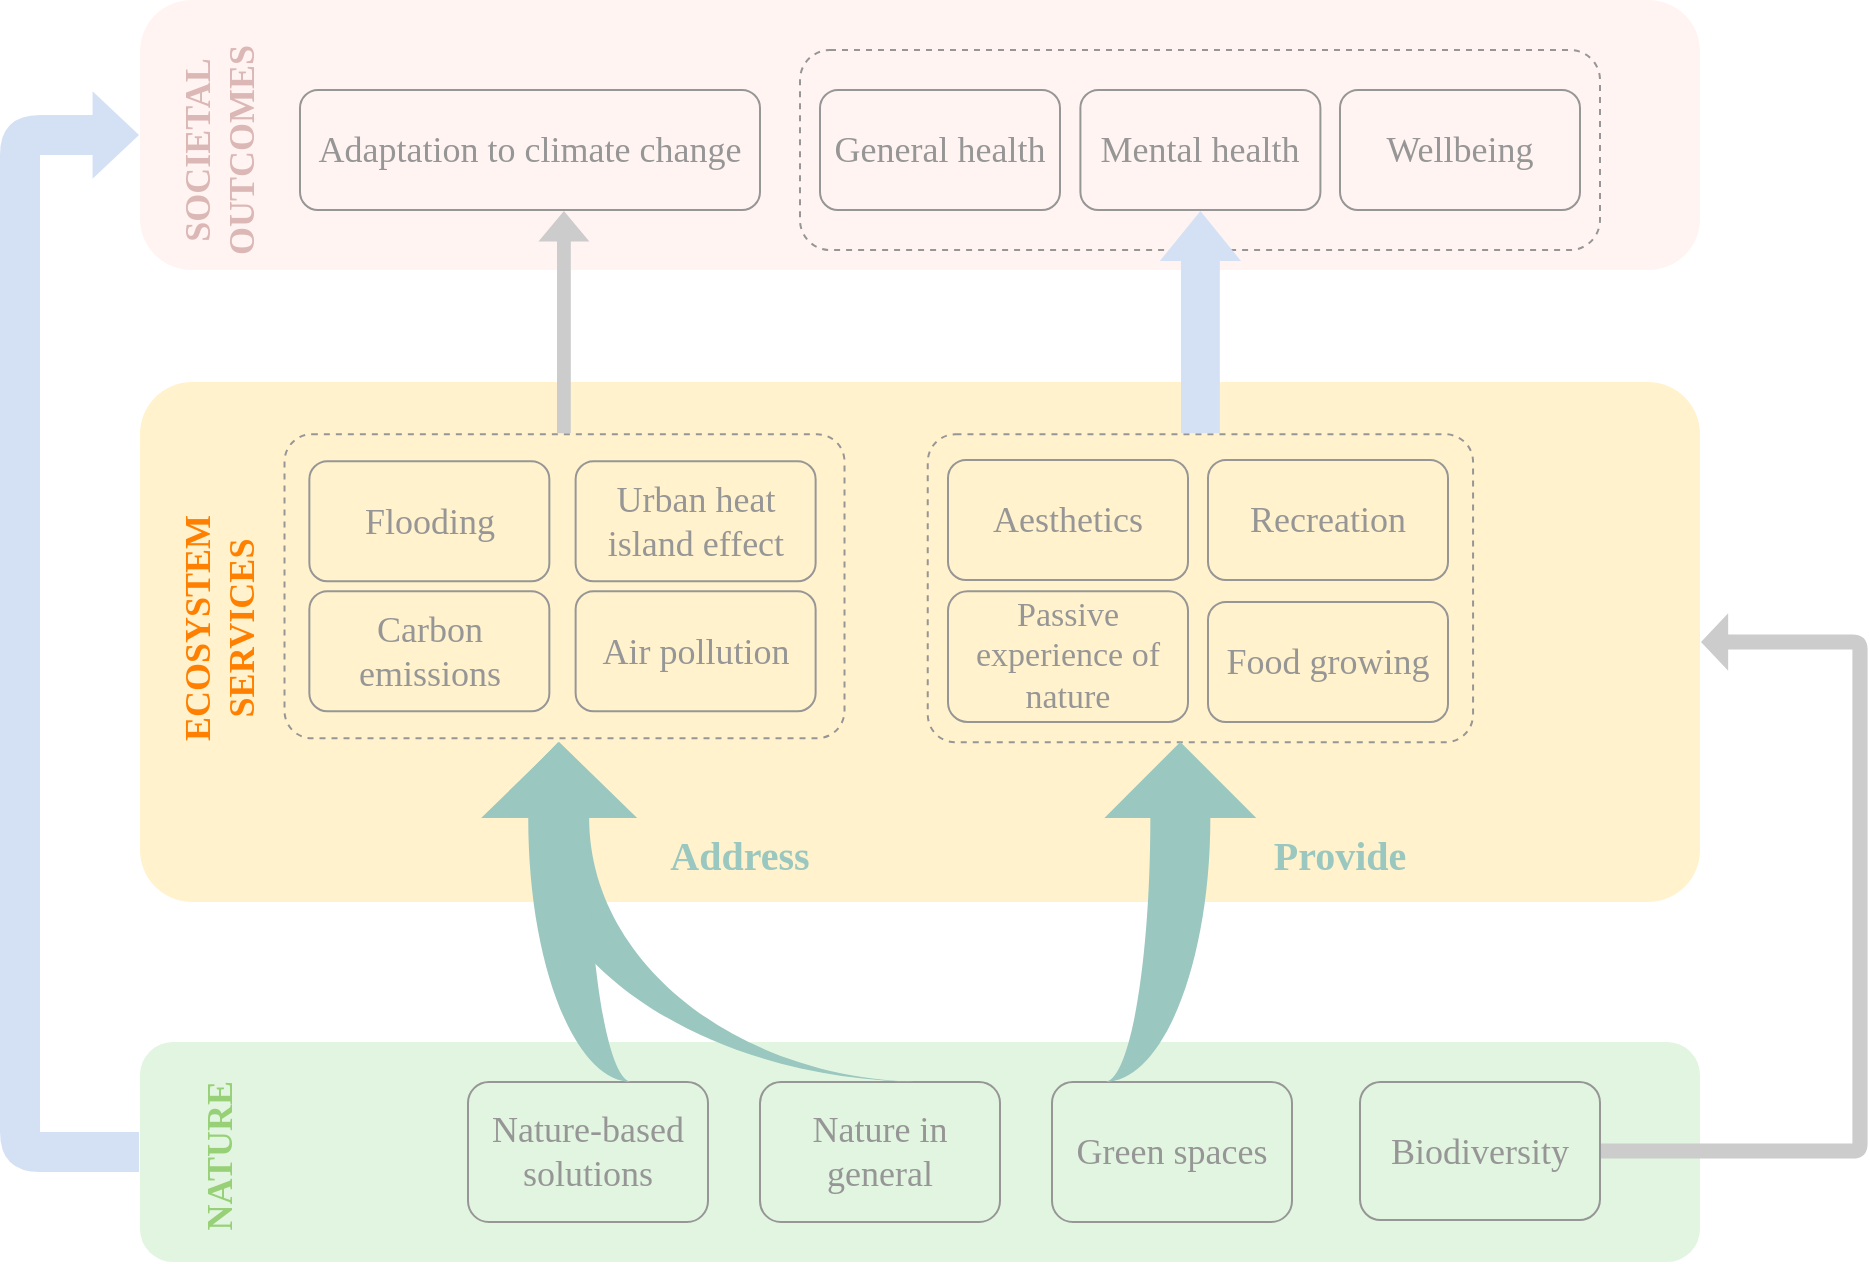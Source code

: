 <mxfile version="13.6.6" type="github">
  <diagram id="3jO2q79QekQxGxMABE4A" name="Page-1">
    <mxGraphModel dx="1481" dy="947" grid="1" gridSize="10" guides="1" tooltips="1" connect="1" arrows="1" fold="1" page="1" pageScale="1" pageWidth="1169" pageHeight="827" math="0" shadow="0" extFonts="CMU Sans Serif^https://fonts.googleapis.com/css?family=CMU+Sans+Serif">
      <root>
        <mxCell id="0" />
        <mxCell id="1" parent="0" />
        <mxCell id="yknS8TGnMi3s3szBie4E-102" value="" style="rounded=1;whiteSpace=wrap;html=1;fontFamily=CMU Sans Serif;fontSize=18;strokeColor=none;arcSize=19;fillColor=#FFF4F2;" parent="1" vertex="1">
          <mxGeometry x="100" y="90" width="780" height="135" as="geometry" />
        </mxCell>
        <mxCell id="yknS8TGnMi3s3szBie4E-4" value="" style="rounded=1;whiteSpace=wrap;html=1;fontFamily=CMU Sans Serif;FType=g;fontSize=16;strokeColor=none;fillColor=#E1F5E0;" parent="1" vertex="1">
          <mxGeometry x="100" y="611" width="780" height="110" as="geometry" />
        </mxCell>
        <mxCell id="yknS8TGnMi3s3szBie4E-74" value="" style="rounded=1;whiteSpace=wrap;html=1;fontFamily=CMU Sans Serif;fontSize=18;fillColor=none;strokeColor=#969696;fontColor=#969696;dashed=1;" parent="1" vertex="1">
          <mxGeometry x="430" y="115" width="400" height="100" as="geometry" />
        </mxCell>
        <mxCell id="yknS8TGnMi3s3szBie4E-77" value="" style="rounded=1;whiteSpace=wrap;html=1;fontFamily=CMU Sans Serif;fontSize=18;strokeColor=none;fillColor=#FFF2CC;arcSize=10;" parent="1" vertex="1">
          <mxGeometry x="100" y="281" width="780" height="260" as="geometry" />
        </mxCell>
        <mxCell id="yknS8TGnMi3s3szBie4E-27" value="" style="rounded=1;whiteSpace=wrap;html=1;fillColor=none;fontFamily=CMU Sans Serif;fontSize=18;arcSize=9;strokeColor=#969696;dashed=1;" parent="1" vertex="1">
          <mxGeometry x="493.87" y="307.13" width="272.67" height="154" as="geometry" />
        </mxCell>
        <mxCell id="yknS8TGnMi3s3szBie4E-26" value="" style="rounded=1;whiteSpace=wrap;html=1;fillColor=none;fontFamily=CMU Sans Serif;fontSize=18;arcSize=9;strokeColor=#969696;dashed=1;" parent="1" vertex="1">
          <mxGeometry x="172.25" y="307.13" width="280" height="152" as="geometry" />
        </mxCell>
        <mxCell id="yknS8TGnMi3s3szBie4E-1" value="Nature in general" style="rounded=1;whiteSpace=wrap;html=1;fontFamily=CMU Sans Serif;FType=g;fontSize=18;fillColor=none;fontColor=#969696;strokeColor=#969696;" parent="1" vertex="1">
          <mxGeometry x="410" y="631" width="120" height="70" as="geometry" />
        </mxCell>
        <mxCell id="yknS8TGnMi3s3szBie4E-2" value="Green spaces" style="rounded=1;whiteSpace=wrap;html=1;fontFamily=CMU Sans Serif;FType=g;fontSize=18;fillColor=none;fontColor=#969696;fontStyle=0;strokeColor=#969696;" parent="1" vertex="1">
          <mxGeometry x="556" y="631" width="120" height="70" as="geometry" />
        </mxCell>
        <mxCell id="yknS8TGnMi3s3szBie4E-3" value="Nature-based solutions" style="rounded=1;whiteSpace=wrap;html=1;fontFamily=CMU Sans Serif;FType=g;fontSize=18;fillColor=none;fontColor=#969696;strokeColor=#969696;" parent="1" vertex="1">
          <mxGeometry x="264" y="631" width="120" height="70" as="geometry" />
        </mxCell>
        <mxCell id="yknS8TGnMi3s3szBie4E-5" value="Flooding" style="rounded=1;whiteSpace=wrap;html=1;fillColor=none;fontFamily=CMU Sans Serif;FType=g;fontSize=18;fontColor=#969696;strokeColor=#969696;" parent="1" vertex="1">
          <mxGeometry x="184.68" y="320.63" width="120" height="60" as="geometry" />
        </mxCell>
        <mxCell id="yknS8TGnMi3s3szBie4E-6" value="Urban heat island effect" style="rounded=1;whiteSpace=wrap;html=1;fillColor=none;fontFamily=CMU Sans Serif;FType=g;fontSize=18;fontColor=#969696;strokeColor=#969696;" parent="1" vertex="1">
          <mxGeometry x="317.81" y="320.63" width="120" height="60" as="geometry" />
        </mxCell>
        <mxCell id="yknS8TGnMi3s3szBie4E-7" value="Air pollution" style="rounded=1;whiteSpace=wrap;html=1;fillColor=none;fontFamily=CMU Sans Serif;FType=g;fontSize=18;fontColor=#969696;strokeColor=#969696;" parent="1" vertex="1">
          <mxGeometry x="317.81" y="385.63" width="120" height="60" as="geometry" />
        </mxCell>
        <mxCell id="yknS8TGnMi3s3szBie4E-8" value="Carbon emissions" style="rounded=1;whiteSpace=wrap;html=1;fillColor=none;fontFamily=CMU Sans Serif;FType=g;fontSize=18;fontColor=#969696;strokeColor=#969696;" parent="1" vertex="1">
          <mxGeometry x="184.68" y="385.63" width="120" height="60" as="geometry" />
        </mxCell>
        <mxCell id="yknS8TGnMi3s3szBie4E-9" value="Recreation" style="rounded=1;whiteSpace=wrap;html=1;fillColor=none;fontFamily=CMU Sans Serif;FType=g;fontSize=18;fontColor=#969696;strokeColor=#969696;" parent="1" vertex="1">
          <mxGeometry x="634" y="320" width="120" height="60" as="geometry" />
        </mxCell>
        <mxCell id="yknS8TGnMi3s3szBie4E-10" value="Passive experience of nature" style="rounded=1;whiteSpace=wrap;html=1;fillColor=none;fontFamily=CMU Sans Serif;FType=g;fontSize=17;fontColor=#969696;strokeColor=#969696;" parent="1" vertex="1">
          <mxGeometry x="504" y="385.63" width="120" height="65.37" as="geometry" />
        </mxCell>
        <mxCell id="yknS8TGnMi3s3szBie4E-11" value="Food growing" style="rounded=1;whiteSpace=wrap;html=1;fillColor=none;fontFamily=CMU Sans Serif;FType=g;fontSize=18;fontColor=#969696;strokeColor=#969696;" parent="1" vertex="1">
          <mxGeometry x="634" y="391" width="120" height="60" as="geometry" />
        </mxCell>
        <mxCell id="yknS8TGnMi3s3szBie4E-12" value="Aesthetics" style="rounded=1;whiteSpace=wrap;html=1;fillColor=none;fontFamily=CMU Sans Serif;FType=g;fontSize=18;fontColor=#969696;strokeColor=#969696;" parent="1" vertex="1">
          <mxGeometry x="504" y="320" width="120" height="60" as="geometry" />
        </mxCell>
        <mxCell id="yknS8TGnMi3s3szBie4E-13" value="Biodiversity" style="rounded=1;whiteSpace=wrap;html=1;fontFamily=CMU Sans Serif;FType=g;fontSize=18;fillColor=#E1F5E0;fontColor=#969696;strokeColor=#969696;" parent="1" vertex="1">
          <mxGeometry x="710" y="631" width="120" height="69" as="geometry" />
        </mxCell>
        <mxCell id="yknS8TGnMi3s3szBie4E-16" value="Mental health" style="rounded=1;whiteSpace=wrap;html=1;fillColor=none;fontFamily=CMU Sans Serif;FType=g;fontSize=18;strokeColor=#969696;fontColor=#969696;" parent="1" vertex="1">
          <mxGeometry x="570.2" y="135" width="120" height="60" as="geometry" />
        </mxCell>
        <mxCell id="yknS8TGnMi3s3szBie4E-17" value="General health" style="rounded=1;whiteSpace=wrap;html=1;fillColor=none;fontFamily=CMU Sans Serif;FType=g;fontSize=18;strokeColor=#969696;fontColor=#969696;" parent="1" vertex="1">
          <mxGeometry x="440" y="135" width="120" height="60" as="geometry" />
        </mxCell>
        <mxCell id="yknS8TGnMi3s3szBie4E-18" value="Adaptation to climate change" style="rounded=1;whiteSpace=wrap;html=1;fillColor=none;fontFamily=CMU Sans Serif;FType=g;fontSize=18;strokeColor=#969696;fontColor=#969696;" parent="1" vertex="1">
          <mxGeometry x="180" y="135" width="230" height="60" as="geometry" />
        </mxCell>
        <mxCell id="yknS8TGnMi3s3szBie4E-22" value="Address" style="text;html=1;strokeColor=none;fillColor=none;align=center;verticalAlign=middle;whiteSpace=wrap;rounded=0;fontSize=20;fontFamily=CMU Sans Serif;fontStyle=1;fontColor=#9AC7BF;" parent="1" vertex="1">
          <mxGeometry x="380" y="507.26" width="40" height="20" as="geometry" />
        </mxCell>
        <mxCell id="yknS8TGnMi3s3szBie4E-25" value="Provide" style="text;html=1;strokeColor=none;fillColor=none;align=center;verticalAlign=middle;whiteSpace=wrap;rounded=0;fontSize=20;fontFamily=CMU Sans Serif;fontStyle=1;fontColor=#9AC7BF;" parent="1" vertex="1">
          <mxGeometry x="680" y="507.26" width="40" height="20" as="geometry" />
        </mxCell>
        <mxCell id="yknS8TGnMi3s3szBie4E-78" value="&lt;div&gt;ECOSYSTEM SERVICES&lt;/div&gt;" style="text;html=1;strokeColor=none;fillColor=none;align=center;verticalAlign=middle;whiteSpace=wrap;rounded=0;fontFamily=CMU Sans Serif;fontSize=18;rotation=-90;fontStyle=1;fontColor=#FF8000;" parent="1" vertex="1">
          <mxGeometry x="120" y="394" width="40" height="20" as="geometry" />
        </mxCell>
        <mxCell id="yknS8TGnMi3s3szBie4E-82" value="NATURE" style="text;html=1;strokeColor=none;fillColor=none;align=center;verticalAlign=middle;whiteSpace=wrap;rounded=0;fontFamily=CMU Sans Serif;fontSize=18;rotation=-90;fontStyle=1;fontColor=#97D077;" parent="1" vertex="1">
          <mxGeometry x="120" y="657.88" width="40" height="20" as="geometry" />
        </mxCell>
        <mxCell id="yknS8TGnMi3s3szBie4E-41" value="" style="html=1;shadow=0;dashed=0;align=center;verticalAlign=middle;shape=mxgraph.arrows2.jumpInArrow;dy=15;dx=38;arrowHead=78;fontFamily=CMU Sans Serif;fontSize=18;flipH=1;flipV=1;rotation=90;strokeColor=none;fontColor=#9AC7BF;fillColor=#9AC7BF;" parent="1" vertex="1">
          <mxGeometry x="297.29" y="434.29" width="170" height="223.43" as="geometry" />
        </mxCell>
        <mxCell id="yknS8TGnMi3s3szBie4E-43" value="" style="html=1;shadow=0;dashed=0;align=center;verticalAlign=middle;shape=mxgraph.arrows2.jumpInArrow;dy=15;dx=38;arrowHead=78;fontFamily=CMU Sans Serif;fontSize=18;flipH=1;flipV=0;rotation=90;strokeColor=none;fillColor=#9AC7BF;" parent="1" vertex="1">
          <mxGeometry x="535.17" y="508.03" width="170" height="75.94" as="geometry" />
        </mxCell>
        <mxCell id="yknS8TGnMi3s3szBie4E-87" value="Wellbeing" style="rounded=1;whiteSpace=wrap;html=1;fillColor=none;fontFamily=CMU Sans Serif;FType=g;fontSize=18;strokeColor=#969696;fontColor=#969696;" parent="1" vertex="1">
          <mxGeometry x="700" y="135" width="120" height="60" as="geometry" />
        </mxCell>
        <mxCell id="yknS8TGnMi3s3szBie4E-93" value="" style="html=1;shadow=0;dashed=0;align=center;verticalAlign=middle;shape=mxgraph.arrows2.jumpInArrow;dy=15;dx=38;arrowHead=78;fontFamily=CMU Sans Serif;fontSize=18;flipH=1;flipV=1;rotation=90;strokeColor=none;fontColor=#9AC7BF;fillColor=#9AC7BF;" parent="1" vertex="1">
          <mxGeometry x="224.12" y="509.13" width="170" height="73.74" as="geometry" />
        </mxCell>
        <mxCell id="yknS8TGnMi3s3szBie4E-95" style="edgeStyle=orthogonalEdgeStyle;shape=flexArrow;rounded=1;orthogonalLoop=1;jettySize=auto;html=1;exitX=0.5;exitY=0;exitDx=0;exitDy=0;shadow=0;fontFamily=CMU Sans Serif;fontSize=18;strokeColor=none;width=19.444;endSize=8;endWidth=20.154;entryX=0.5;entryY=1;entryDx=0;entryDy=0;fillColor=#D4E1F5;" parent="1" source="yknS8TGnMi3s3szBie4E-27" target="yknS8TGnMi3s3szBie4E-16" edge="1">
          <mxGeometry relative="1" as="geometry">
            <mxPoint x="727.3" y="288" as="sourcePoint" />
            <mxPoint x="600" y="231" as="targetPoint" />
            <Array as="points">
              <mxPoint x="630" y="307" />
            </Array>
          </mxGeometry>
        </mxCell>
        <mxCell id="yknS8TGnMi3s3szBie4E-97" style="edgeStyle=orthogonalEdgeStyle;shape=flexArrow;rounded=1;orthogonalLoop=1;jettySize=auto;html=1;exitX=1;exitY=0.5;exitDx=0;exitDy=0;shadow=0;fontFamily=CMU Sans Serif;fontSize=18;strokeColor=none;fillColor=#CCCCCC;width=7.586;endSize=4.193;endWidth=20.154;entryX=1;entryY=0.5;entryDx=0;entryDy=0;" parent="1" source="yknS8TGnMi3s3szBie4E-13" target="yknS8TGnMi3s3szBie4E-77" edge="1">
          <mxGeometry relative="1" as="geometry">
            <mxPoint x="1010" y="444" as="sourcePoint" />
            <mxPoint x="1010" y="362" as="targetPoint" />
            <Array as="points">
              <mxPoint x="960" y="666" />
              <mxPoint x="960" y="411" />
            </Array>
          </mxGeometry>
        </mxCell>
        <mxCell id="yknS8TGnMi3s3szBie4E-109" value="SOCIETAL OUTCOMES" style="text;html=1;strokeColor=none;fillColor=none;align=center;verticalAlign=middle;whiteSpace=wrap;rounded=0;fontFamily=CMU Sans Serif;fontSize=18;rotation=-90;fontStyle=1;fontColor=#DBB7B5;" parent="1" vertex="1">
          <mxGeometry x="120" y="155" width="40" height="20" as="geometry" />
        </mxCell>
        <mxCell id="yknS8TGnMi3s3szBie4E-111" style="edgeStyle=orthogonalEdgeStyle;shape=flexArrow;rounded=1;orthogonalLoop=1;jettySize=auto;html=1;exitX=0;exitY=0.5;exitDx=0;exitDy=0;shadow=0;dashed=1;fontFamily=CMU Sans Serif;fontSize=19;fontColor=#97D077;width=20;endSize=7.407;strokeColor=none;fillColor=#D4E1F5;endWidth=22.759;entryX=0;entryY=0.5;entryDx=0;entryDy=0;" parent="1" source="yknS8TGnMi3s3szBie4E-4" target="yknS8TGnMi3s3szBie4E-102" edge="1">
          <mxGeometry relative="1" as="geometry">
            <mxPoint x="100" y="666.0" as="sourcePoint" />
            <mxPoint x="510" y="-220" as="targetPoint" />
            <Array as="points">
              <mxPoint x="40" y="666" />
              <mxPoint x="40" y="158" />
            </Array>
          </mxGeometry>
        </mxCell>
        <mxCell id="yknS8TGnMi3s3szBie4E-117" style="edgeStyle=orthogonalEdgeStyle;shape=flexArrow;rounded=1;orthogonalLoop=1;jettySize=auto;html=1;exitX=0.5;exitY=0;exitDx=0;exitDy=0;shadow=0;fontFamily=CMU Sans Serif;fontSize=18;strokeColor=none;width=6.897;endSize=4.738;endWidth=17.578;entryX=0.5;entryY=1;entryDx=0;entryDy=0;fillColor=#CCCCCC;" parent="1" edge="1">
          <mxGeometry relative="1" as="geometry">
            <mxPoint x="311.965" y="307.13" as="sourcePoint" />
            <mxPoint x="311.96" y="195" as="targetPoint" />
            <Array as="points">
              <mxPoint x="311.76" y="307" />
            </Array>
          </mxGeometry>
        </mxCell>
      </root>
    </mxGraphModel>
  </diagram>
</mxfile>
